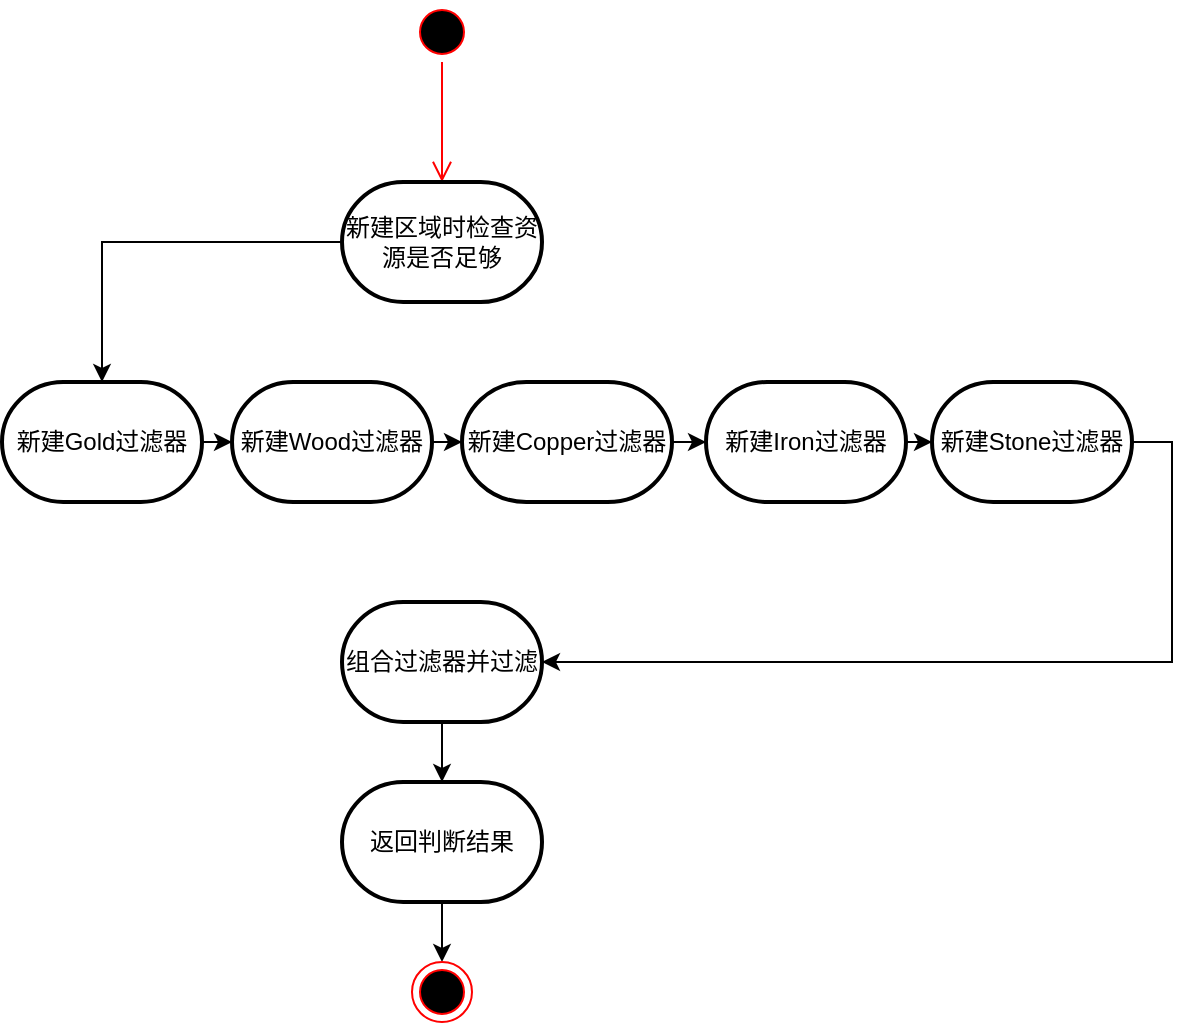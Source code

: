 <mxfile version="22.1.16" type="device">
  <diagram name="Page-1" id="80Xx5_V7AYoYYCBFcPBS">
    <mxGraphModel dx="627" dy="518" grid="1" gridSize="10" guides="1" tooltips="1" connect="1" arrows="1" fold="1" page="1" pageScale="1" pageWidth="850" pageHeight="1100" math="0" shadow="0">
      <root>
        <mxCell id="0" />
        <mxCell id="1" parent="0" />
        <mxCell id="6V_RxtZbmtCBJ1EOpkRF-196" value="" style="ellipse;html=1;shape=startState;fillColor=#000000;strokeColor=#ff0000;" vertex="1" parent="1">
          <mxGeometry x="220" y="60" width="30" height="30" as="geometry" />
        </mxCell>
        <mxCell id="6V_RxtZbmtCBJ1EOpkRF-197" value="" style="edgeStyle=orthogonalEdgeStyle;html=1;verticalAlign=bottom;endArrow=open;endSize=8;strokeColor=#ff0000;rounded=0;" edge="1" source="6V_RxtZbmtCBJ1EOpkRF-196" parent="1">
          <mxGeometry relative="1" as="geometry">
            <mxPoint x="235" y="150" as="targetPoint" />
          </mxGeometry>
        </mxCell>
        <mxCell id="6V_RxtZbmtCBJ1EOpkRF-199" value="新建区域时检查资源是否足够" style="strokeWidth=2;html=1;shape=mxgraph.flowchart.terminator;whiteSpace=wrap;" vertex="1" parent="1">
          <mxGeometry x="185" y="150" width="100" height="60" as="geometry" />
        </mxCell>
        <mxCell id="6V_RxtZbmtCBJ1EOpkRF-258" value="新建Gold过滤器" style="strokeWidth=2;html=1;shape=mxgraph.flowchart.terminator;whiteSpace=wrap;" vertex="1" parent="1">
          <mxGeometry x="15" y="250" width="100" height="60" as="geometry" />
        </mxCell>
        <mxCell id="6V_RxtZbmtCBJ1EOpkRF-259" value="新建Wood过滤器" style="strokeWidth=2;html=1;shape=mxgraph.flowchart.terminator;whiteSpace=wrap;" vertex="1" parent="1">
          <mxGeometry x="130" y="250" width="100" height="60" as="geometry" />
        </mxCell>
        <mxCell id="6V_RxtZbmtCBJ1EOpkRF-260" value="新建Copper过滤器" style="strokeWidth=2;html=1;shape=mxgraph.flowchart.terminator;whiteSpace=wrap;" vertex="1" parent="1">
          <mxGeometry x="245" y="250" width="105" height="60" as="geometry" />
        </mxCell>
        <mxCell id="6V_RxtZbmtCBJ1EOpkRF-261" value="新建Iron过滤器" style="strokeWidth=2;html=1;shape=mxgraph.flowchart.terminator;whiteSpace=wrap;" vertex="1" parent="1">
          <mxGeometry x="367" y="250" width="100" height="60" as="geometry" />
        </mxCell>
        <mxCell id="6V_RxtZbmtCBJ1EOpkRF-266" value="组合过滤器并过滤" style="strokeWidth=2;html=1;shape=mxgraph.flowchart.terminator;whiteSpace=wrap;" vertex="1" parent="1">
          <mxGeometry x="185" y="360" width="100" height="60" as="geometry" />
        </mxCell>
        <mxCell id="6V_RxtZbmtCBJ1EOpkRF-272" value="" style="edgeStyle=orthogonalEdgeStyle;rounded=0;orthogonalLoop=1;jettySize=auto;html=1;exitX=0.5;exitY=1;exitDx=0;exitDy=0;exitPerimeter=0;entryX=0.5;entryY=0;entryDx=0;entryDy=0;" edge="1" parent="1">
          <mxGeometry relative="1" as="geometry">
            <mxPoint x="235.0" y="420" as="sourcePoint" />
            <mxPoint x="235.0" y="450" as="targetPoint" />
          </mxGeometry>
        </mxCell>
        <mxCell id="6V_RxtZbmtCBJ1EOpkRF-279" style="edgeStyle=orthogonalEdgeStyle;rounded=0;orthogonalLoop=1;jettySize=auto;html=1;exitX=0;exitY=0.5;exitDx=0;exitDy=0;exitPerimeter=0;entryX=0.5;entryY=0;entryDx=0;entryDy=0;entryPerimeter=0;" edge="1" parent="1" source="6V_RxtZbmtCBJ1EOpkRF-199" target="6V_RxtZbmtCBJ1EOpkRF-258">
          <mxGeometry relative="1" as="geometry" />
        </mxCell>
        <mxCell id="6V_RxtZbmtCBJ1EOpkRF-280" value="新建Stone过滤器" style="strokeWidth=2;html=1;shape=mxgraph.flowchart.terminator;whiteSpace=wrap;" vertex="1" parent="1">
          <mxGeometry x="480" y="250" width="100" height="60" as="geometry" />
        </mxCell>
        <mxCell id="6V_RxtZbmtCBJ1EOpkRF-281" style="edgeStyle=orthogonalEdgeStyle;rounded=0;orthogonalLoop=1;jettySize=auto;html=1;exitX=1;exitY=0.5;exitDx=0;exitDy=0;exitPerimeter=0;entryX=0;entryY=0.5;entryDx=0;entryDy=0;entryPerimeter=0;" edge="1" parent="1" source="6V_RxtZbmtCBJ1EOpkRF-258" target="6V_RxtZbmtCBJ1EOpkRF-259">
          <mxGeometry relative="1" as="geometry" />
        </mxCell>
        <mxCell id="6V_RxtZbmtCBJ1EOpkRF-282" style="edgeStyle=orthogonalEdgeStyle;rounded=0;orthogonalLoop=1;jettySize=auto;html=1;exitX=1;exitY=0.5;exitDx=0;exitDy=0;exitPerimeter=0;entryX=0;entryY=0.5;entryDx=0;entryDy=0;entryPerimeter=0;" edge="1" parent="1" source="6V_RxtZbmtCBJ1EOpkRF-259" target="6V_RxtZbmtCBJ1EOpkRF-260">
          <mxGeometry relative="1" as="geometry" />
        </mxCell>
        <mxCell id="6V_RxtZbmtCBJ1EOpkRF-283" style="edgeStyle=orthogonalEdgeStyle;rounded=0;orthogonalLoop=1;jettySize=auto;html=1;exitX=1;exitY=0.5;exitDx=0;exitDy=0;exitPerimeter=0;entryX=0;entryY=0.5;entryDx=0;entryDy=0;entryPerimeter=0;" edge="1" parent="1" source="6V_RxtZbmtCBJ1EOpkRF-260" target="6V_RxtZbmtCBJ1EOpkRF-261">
          <mxGeometry relative="1" as="geometry" />
        </mxCell>
        <mxCell id="6V_RxtZbmtCBJ1EOpkRF-284" style="edgeStyle=orthogonalEdgeStyle;rounded=0;orthogonalLoop=1;jettySize=auto;html=1;exitX=1;exitY=0.5;exitDx=0;exitDy=0;exitPerimeter=0;entryX=0;entryY=0.5;entryDx=0;entryDy=0;entryPerimeter=0;" edge="1" parent="1" source="6V_RxtZbmtCBJ1EOpkRF-261" target="6V_RxtZbmtCBJ1EOpkRF-280">
          <mxGeometry relative="1" as="geometry" />
        </mxCell>
        <mxCell id="6V_RxtZbmtCBJ1EOpkRF-285" style="edgeStyle=orthogonalEdgeStyle;rounded=0;orthogonalLoop=1;jettySize=auto;html=1;exitX=1;exitY=0.5;exitDx=0;exitDy=0;exitPerimeter=0;entryX=1;entryY=0.5;entryDx=0;entryDy=0;entryPerimeter=0;" edge="1" parent="1" source="6V_RxtZbmtCBJ1EOpkRF-280" target="6V_RxtZbmtCBJ1EOpkRF-266">
          <mxGeometry relative="1" as="geometry" />
        </mxCell>
        <mxCell id="6V_RxtZbmtCBJ1EOpkRF-288" style="edgeStyle=orthogonalEdgeStyle;rounded=0;orthogonalLoop=1;jettySize=auto;html=1;exitX=0.5;exitY=1;exitDx=0;exitDy=0;exitPerimeter=0;entryX=0.5;entryY=0;entryDx=0;entryDy=0;" edge="1" parent="1" source="6V_RxtZbmtCBJ1EOpkRF-286" target="6V_RxtZbmtCBJ1EOpkRF-287">
          <mxGeometry relative="1" as="geometry" />
        </mxCell>
        <mxCell id="6V_RxtZbmtCBJ1EOpkRF-286" value="返回判断结果" style="strokeWidth=2;html=1;shape=mxgraph.flowchart.terminator;whiteSpace=wrap;" vertex="1" parent="1">
          <mxGeometry x="185" y="450" width="100" height="60" as="geometry" />
        </mxCell>
        <mxCell id="6V_RxtZbmtCBJ1EOpkRF-287" value="" style="ellipse;html=1;shape=endState;fillColor=#000000;strokeColor=#ff0000;" vertex="1" parent="1">
          <mxGeometry x="220" y="540" width="30" height="30" as="geometry" />
        </mxCell>
      </root>
    </mxGraphModel>
  </diagram>
</mxfile>
